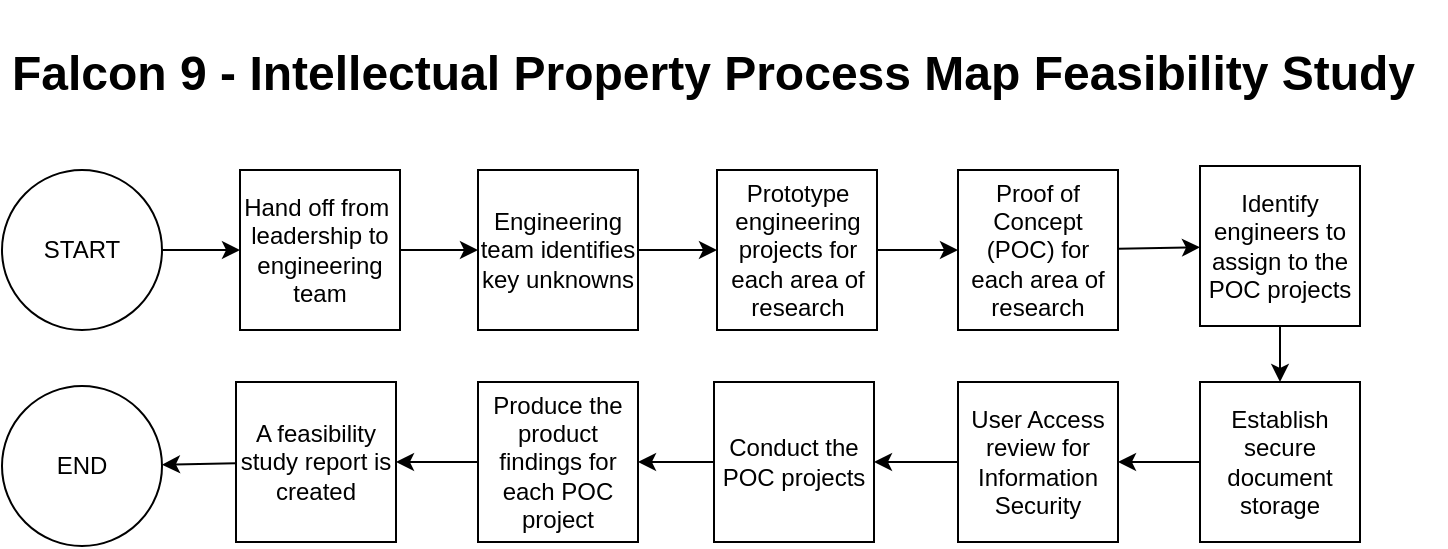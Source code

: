 <mxfile>
    <diagram id="PbFvnkKS_HCDwxyT2tBo" name="Page-1">
        <mxGraphModel dx="1090" dy="1170" grid="0" gridSize="10" guides="1" tooltips="1" connect="1" arrows="1" fold="1" page="1" pageScale="1" pageWidth="850" pageHeight="1100" background="#ffffff" math="0" shadow="0">
            <root>
                <mxCell id="0"/>
                <mxCell id="1" parent="0"/>
                <mxCell id="2" value="&lt;h1 style=&quot;color: rgb(240 , 240 , 240) ; font-family: &amp;#34;helvetica&amp;#34; ; font-style: normal ; letter-spacing: normal ; text-align: left ; text-indent: 0px ; text-transform: none ; word-spacing: 0px&quot;&gt;&lt;font color=&quot;#000000&quot; style=&quot;background-color: rgb(255 , 255 , 255)&quot;&gt;Falcon 9 - Intellectual Property Process Map Feasibility Study&lt;/font&gt;&lt;/h1&gt;" style="text;whiteSpace=wrap;html=1;" parent="1" vertex="1">
                    <mxGeometry x="66" y="24" width="719" height="74" as="geometry"/>
                </mxCell>
                <mxCell id="5" value="" style="edgeStyle=none;html=1;strokeColor=#000000;" parent="1" source="3" target="4" edge="1">
                    <mxGeometry relative="1" as="geometry"/>
                </mxCell>
                <mxCell id="3" value="START" style="ellipse;whiteSpace=wrap;html=1;aspect=fixed;" parent="1" vertex="1">
                    <mxGeometry x="63" y="109" width="80" height="80" as="geometry"/>
                </mxCell>
                <mxCell id="7" value="" style="edgeStyle=none;html=1;strokeColor=#000000;" parent="1" source="4" target="6" edge="1">
                    <mxGeometry relative="1" as="geometry"/>
                </mxCell>
                <mxCell id="4" value="Hand off from&amp;nbsp; leadership to engineering team" style="whiteSpace=wrap;html=1;aspect=fixed;" parent="1" vertex="1">
                    <mxGeometry x="182" y="109" width="80" height="80" as="geometry"/>
                </mxCell>
                <mxCell id="9" value="" style="edgeStyle=none;html=1;strokeColor=#000000;" parent="1" source="6" target="8" edge="1">
                    <mxGeometry relative="1" as="geometry"/>
                </mxCell>
                <mxCell id="6" value="Engineering team identifies key unknowns" style="whiteSpace=wrap;html=1;aspect=fixed;" parent="1" vertex="1">
                    <mxGeometry x="301" y="109" width="80" height="80" as="geometry"/>
                </mxCell>
                <mxCell id="11" value="" style="edgeStyle=none;html=1;strokeColor=#000000;" parent="1" source="8" target="10" edge="1">
                    <mxGeometry relative="1" as="geometry"/>
                </mxCell>
                <mxCell id="8" value="Prototype engineering projects for each area of research" style="whiteSpace=wrap;html=1;aspect=fixed;" parent="1" vertex="1">
                    <mxGeometry x="420.5" y="109" width="80" height="80" as="geometry"/>
                </mxCell>
                <mxCell id="20" value="" style="edgeStyle=none;html=1;strokeColor=#000000;" parent="1" source="10" target="14" edge="1">
                    <mxGeometry relative="1" as="geometry"/>
                </mxCell>
                <mxCell id="10" value="Proof of Concept (POC) for each area of research" style="whiteSpace=wrap;html=1;aspect=fixed;" parent="1" vertex="1">
                    <mxGeometry x="541" y="109" width="80" height="80" as="geometry"/>
                </mxCell>
                <mxCell id="17" value="" style="edgeStyle=none;html=1;strokeColor=#000000;" parent="1" source="14" target="16" edge="1">
                    <mxGeometry relative="1" as="geometry"/>
                </mxCell>
                <mxCell id="14" value="Identify engineers to assign to the POC projects" style="whiteSpace=wrap;html=1;aspect=fixed;" parent="1" vertex="1">
                    <mxGeometry x="662" y="107" width="80" height="80" as="geometry"/>
                </mxCell>
                <mxCell id="19" value="" style="edgeStyle=none;html=1;strokeColor=#000000;" parent="1" source="16" target="18" edge="1">
                    <mxGeometry relative="1" as="geometry"/>
                </mxCell>
                <mxCell id="16" value="Establish secure document storage" style="whiteSpace=wrap;html=1;aspect=fixed;" parent="1" vertex="1">
                    <mxGeometry x="662" y="215" width="80" height="80" as="geometry"/>
                </mxCell>
                <mxCell id="22" value="" style="edgeStyle=none;html=1;strokeColor=#000000;" parent="1" source="18" target="21" edge="1">
                    <mxGeometry relative="1" as="geometry"/>
                </mxCell>
                <mxCell id="18" value="User Access review for Information Security" style="whiteSpace=wrap;html=1;aspect=fixed;" parent="1" vertex="1">
                    <mxGeometry x="541" y="215" width="80" height="80" as="geometry"/>
                </mxCell>
                <mxCell id="24" value="" style="edgeStyle=none;html=1;strokeColor=#000000;" parent="1" source="21" target="23" edge="1">
                    <mxGeometry relative="1" as="geometry"/>
                </mxCell>
                <mxCell id="21" value="Conduct the POC projects" style="whiteSpace=wrap;html=1;aspect=fixed;" parent="1" vertex="1">
                    <mxGeometry x="419" y="215" width="80" height="80" as="geometry"/>
                </mxCell>
                <mxCell id="27" value="" style="edgeStyle=none;html=1;strokeColor=#000000;" parent="1" source="23" target="26" edge="1">
                    <mxGeometry relative="1" as="geometry"/>
                </mxCell>
                <mxCell id="23" value="Produce the product findings for each POC project" style="whiteSpace=wrap;html=1;aspect=fixed;" parent="1" vertex="1">
                    <mxGeometry x="301" y="215" width="80" height="80" as="geometry"/>
                </mxCell>
                <mxCell id="29" value="" style="edgeStyle=none;html=1;strokeColor=#000000;" parent="1" source="26" target="28" edge="1">
                    <mxGeometry relative="1" as="geometry"/>
                </mxCell>
                <mxCell id="26" value="A feasibility study report is created" style="whiteSpace=wrap;html=1;aspect=fixed;" parent="1" vertex="1">
                    <mxGeometry x="180" y="215" width="80" height="80" as="geometry"/>
                </mxCell>
                <mxCell id="28" value="END" style="ellipse;whiteSpace=wrap;html=1;aspect=fixed;" parent="1" vertex="1">
                    <mxGeometry x="63" y="217" width="80" height="80" as="geometry"/>
                </mxCell>
            </root>
        </mxGraphModel>
    </diagram>
</mxfile>